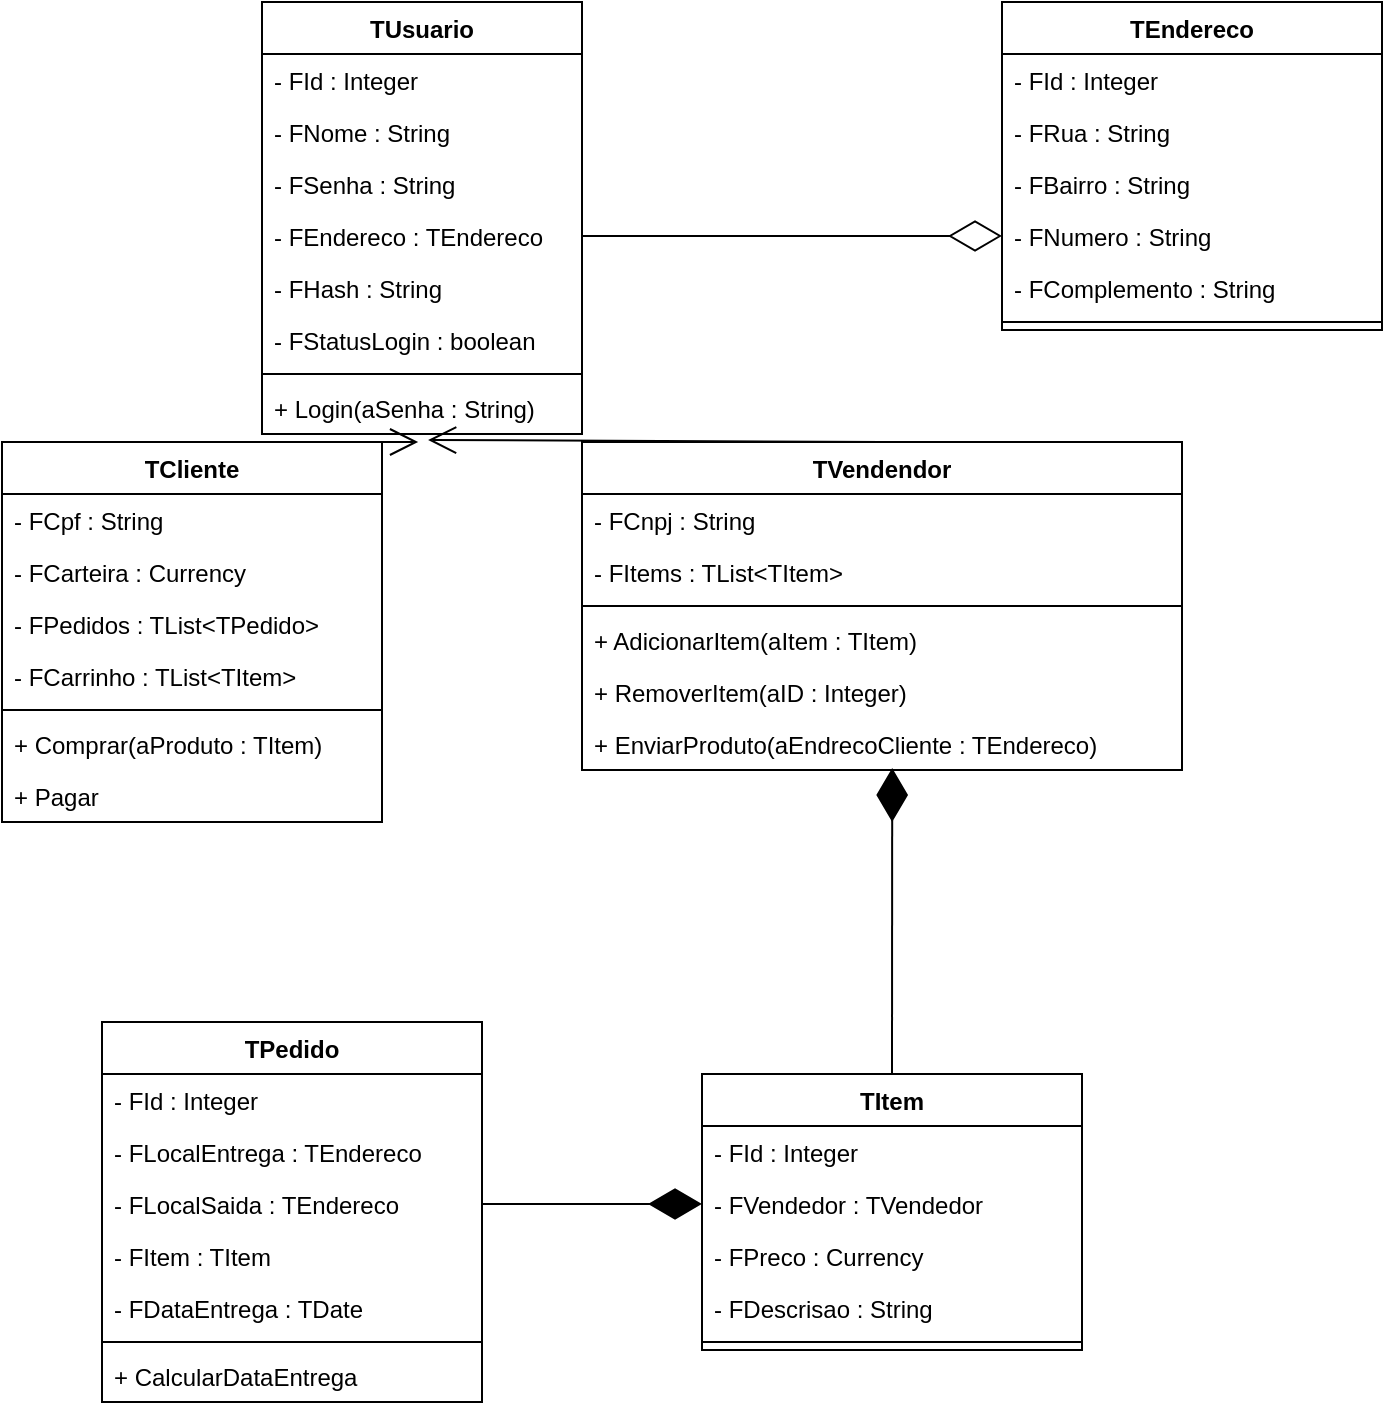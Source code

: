 <mxfile version="20.5.1" type="device"><diagram id="C5RBs43oDa-KdzZeNtuy" name="Page-1"><mxGraphModel dx="782" dy="738" grid="1" gridSize="10" guides="1" tooltips="1" connect="1" arrows="1" fold="1" page="1" pageScale="1" pageWidth="827" pageHeight="1169" math="0" shadow="0"><root><mxCell id="WIyWlLk6GJQsqaUBKTNV-0"/><mxCell id="WIyWlLk6GJQsqaUBKTNV-1" parent="WIyWlLk6GJQsqaUBKTNV-0"/><mxCell id="penXZZUFQvOXOBqDbcVQ-0" value="TUsuario" style="swimlane;fontStyle=1;align=center;verticalAlign=top;childLayout=stackLayout;horizontal=1;startSize=26;horizontalStack=0;resizeParent=1;resizeParentMax=0;resizeLast=0;collapsible=1;marginBottom=0;" parent="WIyWlLk6GJQsqaUBKTNV-1" vertex="1"><mxGeometry x="150" y="210" width="160" height="216" as="geometry"/></mxCell><mxCell id="penXZZUFQvOXOBqDbcVQ-35" value="- FId : Integer" style="text;strokeColor=none;fillColor=none;align=left;verticalAlign=top;spacingLeft=4;spacingRight=4;overflow=hidden;rotatable=0;points=[[0,0.5],[1,0.5]];portConstraint=eastwest;" parent="penXZZUFQvOXOBqDbcVQ-0" vertex="1"><mxGeometry y="26" width="160" height="26" as="geometry"/></mxCell><mxCell id="penXZZUFQvOXOBqDbcVQ-1" value="- FNome : String" style="text;strokeColor=none;fillColor=none;align=left;verticalAlign=top;spacingLeft=4;spacingRight=4;overflow=hidden;rotatable=0;points=[[0,0.5],[1,0.5]];portConstraint=eastwest;" parent="penXZZUFQvOXOBqDbcVQ-0" vertex="1"><mxGeometry y="52" width="160" height="26" as="geometry"/></mxCell><mxCell id="penXZZUFQvOXOBqDbcVQ-4" value="- FSenha : String" style="text;strokeColor=none;fillColor=none;align=left;verticalAlign=top;spacingLeft=4;spacingRight=4;overflow=hidden;rotatable=0;points=[[0,0.5],[1,0.5]];portConstraint=eastwest;" parent="penXZZUFQvOXOBqDbcVQ-0" vertex="1"><mxGeometry y="78" width="160" height="26" as="geometry"/></mxCell><mxCell id="6jRXn-GhBgUaHz55zrHh-0" value="- FEndereco : TEndereco" style="text;strokeColor=none;fillColor=none;align=left;verticalAlign=top;spacingLeft=4;spacingRight=4;overflow=hidden;rotatable=0;points=[[0,0.5],[1,0.5]];portConstraint=eastwest;" vertex="1" parent="penXZZUFQvOXOBqDbcVQ-0"><mxGeometry y="104" width="160" height="26" as="geometry"/></mxCell><mxCell id="penXZZUFQvOXOBqDbcVQ-5" value="- FHash : String" style="text;strokeColor=none;fillColor=none;align=left;verticalAlign=top;spacingLeft=4;spacingRight=4;overflow=hidden;rotatable=0;points=[[0,0.5],[1,0.5]];portConstraint=eastwest;" parent="penXZZUFQvOXOBqDbcVQ-0" vertex="1"><mxGeometry y="130" width="160" height="26" as="geometry"/></mxCell><mxCell id="penXZZUFQvOXOBqDbcVQ-6" value="- FStatusLogin : boolean" style="text;strokeColor=none;fillColor=none;align=left;verticalAlign=top;spacingLeft=4;spacingRight=4;overflow=hidden;rotatable=0;points=[[0,0.5],[1,0.5]];portConstraint=eastwest;" parent="penXZZUFQvOXOBqDbcVQ-0" vertex="1"><mxGeometry y="156" width="160" height="26" as="geometry"/></mxCell><mxCell id="penXZZUFQvOXOBqDbcVQ-2" value="" style="line;strokeWidth=1;fillColor=none;align=left;verticalAlign=middle;spacingTop=-1;spacingLeft=3;spacingRight=3;rotatable=0;labelPosition=right;points=[];portConstraint=eastwest;strokeColor=inherit;" parent="penXZZUFQvOXOBqDbcVQ-0" vertex="1"><mxGeometry y="182" width="160" height="8" as="geometry"/></mxCell><mxCell id="penXZZUFQvOXOBqDbcVQ-3" value="+ Login(aSenha : String)" style="text;strokeColor=none;fillColor=none;align=left;verticalAlign=top;spacingLeft=4;spacingRight=4;overflow=hidden;rotatable=0;points=[[0,0.5],[1,0.5]];portConstraint=eastwest;" parent="penXZZUFQvOXOBqDbcVQ-0" vertex="1"><mxGeometry y="190" width="160" height="26" as="geometry"/></mxCell><mxCell id="penXZZUFQvOXOBqDbcVQ-7" value="TCliente" style="swimlane;fontStyle=1;align=center;verticalAlign=top;childLayout=stackLayout;horizontal=1;startSize=26;horizontalStack=0;resizeParent=1;resizeParentMax=0;resizeLast=0;collapsible=1;marginBottom=0;" parent="WIyWlLk6GJQsqaUBKTNV-1" vertex="1"><mxGeometry x="20" y="430" width="190" height="190" as="geometry"/></mxCell><mxCell id="penXZZUFQvOXOBqDbcVQ-8" value="- FCpf : String" style="text;strokeColor=none;fillColor=none;align=left;verticalAlign=top;spacingLeft=4;spacingRight=4;overflow=hidden;rotatable=0;points=[[0,0.5],[1,0.5]];portConstraint=eastwest;" parent="penXZZUFQvOXOBqDbcVQ-7" vertex="1"><mxGeometry y="26" width="190" height="26" as="geometry"/></mxCell><mxCell id="penXZZUFQvOXOBqDbcVQ-10" value="- FCarteira : Currency" style="text;strokeColor=none;fillColor=none;align=left;verticalAlign=top;spacingLeft=4;spacingRight=4;overflow=hidden;rotatable=0;points=[[0,0.5],[1,0.5]];portConstraint=eastwest;" parent="penXZZUFQvOXOBqDbcVQ-7" vertex="1"><mxGeometry y="52" width="190" height="26" as="geometry"/></mxCell><mxCell id="penXZZUFQvOXOBqDbcVQ-11" value="- FPedidos : TList&lt;TPedido&gt;" style="text;strokeColor=none;fillColor=none;align=left;verticalAlign=top;spacingLeft=4;spacingRight=4;overflow=hidden;rotatable=0;points=[[0,0.5],[1,0.5]];portConstraint=eastwest;" parent="penXZZUFQvOXOBqDbcVQ-7" vertex="1"><mxGeometry y="78" width="190" height="26" as="geometry"/></mxCell><mxCell id="penXZZUFQvOXOBqDbcVQ-24" value="- FCarrinho : TList&lt;TItem&gt;" style="text;strokeColor=none;fillColor=none;align=left;verticalAlign=top;spacingLeft=4;spacingRight=4;overflow=hidden;rotatable=0;points=[[0,0.5],[1,0.5]];portConstraint=eastwest;" parent="penXZZUFQvOXOBqDbcVQ-7" vertex="1"><mxGeometry y="104" width="190" height="26" as="geometry"/></mxCell><mxCell id="penXZZUFQvOXOBqDbcVQ-12" value="" style="line;strokeWidth=1;fillColor=none;align=left;verticalAlign=middle;spacingTop=-1;spacingLeft=3;spacingRight=3;rotatable=0;labelPosition=right;points=[];portConstraint=eastwest;strokeColor=inherit;" parent="penXZZUFQvOXOBqDbcVQ-7" vertex="1"><mxGeometry y="130" width="190" height="8" as="geometry"/></mxCell><mxCell id="penXZZUFQvOXOBqDbcVQ-13" value="+ Comprar(aProduto : TItem)" style="text;strokeColor=none;fillColor=none;align=left;verticalAlign=top;spacingLeft=4;spacingRight=4;overflow=hidden;rotatable=0;points=[[0,0.5],[1,0.5]];portConstraint=eastwest;" parent="penXZZUFQvOXOBqDbcVQ-7" vertex="1"><mxGeometry y="138" width="190" height="26" as="geometry"/></mxCell><mxCell id="penXZZUFQvOXOBqDbcVQ-23" value="+ Pagar" style="text;strokeColor=none;fillColor=none;align=left;verticalAlign=top;spacingLeft=4;spacingRight=4;overflow=hidden;rotatable=0;points=[[0,0.5],[1,0.5]];portConstraint=eastwest;" parent="penXZZUFQvOXOBqDbcVQ-7" vertex="1"><mxGeometry y="164" width="190" height="26" as="geometry"/></mxCell><mxCell id="penXZZUFQvOXOBqDbcVQ-14" value="TVendendor" style="swimlane;fontStyle=1;align=center;verticalAlign=top;childLayout=stackLayout;horizontal=1;startSize=26;horizontalStack=0;resizeParent=1;resizeParentMax=0;resizeLast=0;collapsible=1;marginBottom=0;" parent="WIyWlLk6GJQsqaUBKTNV-1" vertex="1"><mxGeometry x="310" y="430" width="300" height="164" as="geometry"/></mxCell><mxCell id="penXZZUFQvOXOBqDbcVQ-15" value="- FCnpj : String" style="text;strokeColor=none;fillColor=none;align=left;verticalAlign=top;spacingLeft=4;spacingRight=4;overflow=hidden;rotatable=0;points=[[0,0.5],[1,0.5]];portConstraint=eastwest;" parent="penXZZUFQvOXOBqDbcVQ-14" vertex="1"><mxGeometry y="26" width="300" height="26" as="geometry"/></mxCell><mxCell id="penXZZUFQvOXOBqDbcVQ-16" value="- FItems : TList&lt;TItem&gt;" style="text;strokeColor=none;fillColor=none;align=left;verticalAlign=top;spacingLeft=4;spacingRight=4;overflow=hidden;rotatable=0;points=[[0,0.5],[1,0.5]];portConstraint=eastwest;" parent="penXZZUFQvOXOBqDbcVQ-14" vertex="1"><mxGeometry y="52" width="300" height="26" as="geometry"/></mxCell><mxCell id="penXZZUFQvOXOBqDbcVQ-19" value="" style="line;strokeWidth=1;fillColor=none;align=left;verticalAlign=middle;spacingTop=-1;spacingLeft=3;spacingRight=3;rotatable=0;labelPosition=right;points=[];portConstraint=eastwest;strokeColor=inherit;" parent="penXZZUFQvOXOBqDbcVQ-14" vertex="1"><mxGeometry y="78" width="300" height="8" as="geometry"/></mxCell><mxCell id="penXZZUFQvOXOBqDbcVQ-20" value="+ AdicionarItem(aItem : TItem)" style="text;strokeColor=none;fillColor=none;align=left;verticalAlign=top;spacingLeft=4;spacingRight=4;overflow=hidden;rotatable=0;points=[[0,0.5],[1,0.5]];portConstraint=eastwest;" parent="penXZZUFQvOXOBqDbcVQ-14" vertex="1"><mxGeometry y="86" width="300" height="26" as="geometry"/></mxCell><mxCell id="penXZZUFQvOXOBqDbcVQ-33" value="+ RemoverItem(aID : Integer)" style="text;strokeColor=none;fillColor=none;align=left;verticalAlign=top;spacingLeft=4;spacingRight=4;overflow=hidden;rotatable=0;points=[[0,0.5],[1,0.5]];portConstraint=eastwest;" parent="penXZZUFQvOXOBqDbcVQ-14" vertex="1"><mxGeometry y="112" width="300" height="26" as="geometry"/></mxCell><mxCell id="penXZZUFQvOXOBqDbcVQ-34" value="+ EnviarProduto(aEndrecoCliente : TEndereco)" style="text;strokeColor=none;fillColor=none;align=left;verticalAlign=top;spacingLeft=4;spacingRight=4;overflow=hidden;rotatable=0;points=[[0,0.5],[1,0.5]];portConstraint=eastwest;" parent="penXZZUFQvOXOBqDbcVQ-14" vertex="1"><mxGeometry y="138" width="300" height="26" as="geometry"/></mxCell><mxCell id="penXZZUFQvOXOBqDbcVQ-21" value="" style="endArrow=open;endFill=1;endSize=12;html=1;rounded=0;exitX=0.5;exitY=0;exitDx=0;exitDy=0;entryX=0.488;entryY=1.154;entryDx=0;entryDy=0;entryPerimeter=0;" parent="WIyWlLk6GJQsqaUBKTNV-1" source="penXZZUFQvOXOBqDbcVQ-7" target="penXZZUFQvOXOBqDbcVQ-3" edge="1"><mxGeometry width="160" relative="1" as="geometry"><mxPoint x="130" y="680" as="sourcePoint"/><mxPoint x="290" y="680" as="targetPoint"/></mxGeometry></mxCell><mxCell id="penXZZUFQvOXOBqDbcVQ-22" value="" style="endArrow=open;endFill=1;endSize=12;html=1;rounded=0;exitX=0.5;exitY=0;exitDx=0;exitDy=0;entryX=0.519;entryY=1.115;entryDx=0;entryDy=0;entryPerimeter=0;" parent="WIyWlLk6GJQsqaUBKTNV-1" source="penXZZUFQvOXOBqDbcVQ-14" target="penXZZUFQvOXOBqDbcVQ-3" edge="1"><mxGeometry width="160" relative="1" as="geometry"><mxPoint x="260" y="440" as="sourcePoint"/><mxPoint x="420" y="380" as="targetPoint"/></mxGeometry></mxCell><mxCell id="penXZZUFQvOXOBqDbcVQ-36" value="TItem" style="swimlane;fontStyle=1;align=center;verticalAlign=top;childLayout=stackLayout;horizontal=1;startSize=26;horizontalStack=0;resizeParent=1;resizeParentMax=0;resizeLast=0;collapsible=1;marginBottom=0;" parent="WIyWlLk6GJQsqaUBKTNV-1" vertex="1"><mxGeometry x="370" y="746" width="190" height="138" as="geometry"/></mxCell><mxCell id="penXZZUFQvOXOBqDbcVQ-37" value="- FId : Integer" style="text;strokeColor=none;fillColor=none;align=left;verticalAlign=top;spacingLeft=4;spacingRight=4;overflow=hidden;rotatable=0;points=[[0,0.5],[1,0.5]];portConstraint=eastwest;" parent="penXZZUFQvOXOBqDbcVQ-36" vertex="1"><mxGeometry y="26" width="190" height="26" as="geometry"/></mxCell><mxCell id="penXZZUFQvOXOBqDbcVQ-38" value="- FVendedor : TVendedor" style="text;strokeColor=none;fillColor=none;align=left;verticalAlign=top;spacingLeft=4;spacingRight=4;overflow=hidden;rotatable=0;points=[[0,0.5],[1,0.5]];portConstraint=eastwest;" parent="penXZZUFQvOXOBqDbcVQ-36" vertex="1"><mxGeometry y="52" width="190" height="26" as="geometry"/></mxCell><mxCell id="penXZZUFQvOXOBqDbcVQ-39" value="- FPreco : Currency" style="text;strokeColor=none;fillColor=none;align=left;verticalAlign=top;spacingLeft=4;spacingRight=4;overflow=hidden;rotatable=0;points=[[0,0.5],[1,0.5]];portConstraint=eastwest;" parent="penXZZUFQvOXOBqDbcVQ-36" vertex="1"><mxGeometry y="78" width="190" height="26" as="geometry"/></mxCell><mxCell id="penXZZUFQvOXOBqDbcVQ-40" value="- FDescrisao : String" style="text;strokeColor=none;fillColor=none;align=left;verticalAlign=top;spacingLeft=4;spacingRight=4;overflow=hidden;rotatable=0;points=[[0,0.5],[1,0.5]];portConstraint=eastwest;" parent="penXZZUFQvOXOBqDbcVQ-36" vertex="1"><mxGeometry y="104" width="190" height="26" as="geometry"/></mxCell><mxCell id="penXZZUFQvOXOBqDbcVQ-42" value="" style="line;strokeWidth=1;fillColor=none;align=left;verticalAlign=middle;spacingTop=-1;spacingLeft=3;spacingRight=3;rotatable=0;labelPosition=right;points=[];portConstraint=eastwest;strokeColor=inherit;" parent="penXZZUFQvOXOBqDbcVQ-36" vertex="1"><mxGeometry y="130" width="190" height="8" as="geometry"/></mxCell><mxCell id="penXZZUFQvOXOBqDbcVQ-46" value="" style="endArrow=diamondThin;endFill=1;endSize=24;html=1;rounded=0;entryX=0.517;entryY=0.962;entryDx=0;entryDy=0;entryPerimeter=0;exitX=0.5;exitY=0;exitDx=0;exitDy=0;" parent="WIyWlLk6GJQsqaUBKTNV-1" source="penXZZUFQvOXOBqDbcVQ-36" target="penXZZUFQvOXOBqDbcVQ-34" edge="1"><mxGeometry width="160" relative="1" as="geometry"><mxPoint x="240" y="700" as="sourcePoint"/><mxPoint x="400" y="700" as="targetPoint"/></mxGeometry></mxCell><mxCell id="penXZZUFQvOXOBqDbcVQ-47" value="TPedido" style="swimlane;fontStyle=1;align=center;verticalAlign=top;childLayout=stackLayout;horizontal=1;startSize=26;horizontalStack=0;resizeParent=1;resizeParentMax=0;resizeLast=0;collapsible=1;marginBottom=0;" parent="WIyWlLk6GJQsqaUBKTNV-1" vertex="1"><mxGeometry x="70" y="720" width="190" height="190" as="geometry"/></mxCell><mxCell id="penXZZUFQvOXOBqDbcVQ-48" value="- FId : Integer" style="text;strokeColor=none;fillColor=none;align=left;verticalAlign=top;spacingLeft=4;spacingRight=4;overflow=hidden;rotatable=0;points=[[0,0.5],[1,0.5]];portConstraint=eastwest;" parent="penXZZUFQvOXOBqDbcVQ-47" vertex="1"><mxGeometry y="26" width="190" height="26" as="geometry"/></mxCell><mxCell id="penXZZUFQvOXOBqDbcVQ-49" value="- FLocalEntrega : TEndereco" style="text;strokeColor=none;fillColor=none;align=left;verticalAlign=top;spacingLeft=4;spacingRight=4;overflow=hidden;rotatable=0;points=[[0,0.5],[1,0.5]];portConstraint=eastwest;" parent="penXZZUFQvOXOBqDbcVQ-47" vertex="1"><mxGeometry y="52" width="190" height="26" as="geometry"/></mxCell><mxCell id="penXZZUFQvOXOBqDbcVQ-50" value="- FLocalSaida : TEndereco" style="text;strokeColor=none;fillColor=none;align=left;verticalAlign=top;spacingLeft=4;spacingRight=4;overflow=hidden;rotatable=0;points=[[0,0.5],[1,0.5]];portConstraint=eastwest;" parent="penXZZUFQvOXOBqDbcVQ-47" vertex="1"><mxGeometry y="78" width="190" height="26" as="geometry"/></mxCell><mxCell id="penXZZUFQvOXOBqDbcVQ-51" value="- FItem : TItem" style="text;strokeColor=none;fillColor=none;align=left;verticalAlign=top;spacingLeft=4;spacingRight=4;overflow=hidden;rotatable=0;points=[[0,0.5],[1,0.5]];portConstraint=eastwest;" parent="penXZZUFQvOXOBqDbcVQ-47" vertex="1"><mxGeometry y="104" width="190" height="26" as="geometry"/></mxCell><mxCell id="penXZZUFQvOXOBqDbcVQ-52" value="- FDataEntrega : TDate" style="text;strokeColor=none;fillColor=none;align=left;verticalAlign=top;spacingLeft=4;spacingRight=4;overflow=hidden;rotatable=0;points=[[0,0.5],[1,0.5]];portConstraint=eastwest;" parent="penXZZUFQvOXOBqDbcVQ-47" vertex="1"><mxGeometry y="130" width="190" height="26" as="geometry"/></mxCell><mxCell id="penXZZUFQvOXOBqDbcVQ-53" value="" style="line;strokeWidth=1;fillColor=none;align=left;verticalAlign=middle;spacingTop=-1;spacingLeft=3;spacingRight=3;rotatable=0;labelPosition=right;points=[];portConstraint=eastwest;strokeColor=inherit;" parent="penXZZUFQvOXOBqDbcVQ-47" vertex="1"><mxGeometry y="156" width="190" height="8" as="geometry"/></mxCell><mxCell id="penXZZUFQvOXOBqDbcVQ-54" value="+ CalcularDataEntrega" style="text;strokeColor=none;fillColor=none;align=left;verticalAlign=top;spacingLeft=4;spacingRight=4;overflow=hidden;rotatable=0;points=[[0,0.5],[1,0.5]];portConstraint=eastwest;" parent="penXZZUFQvOXOBqDbcVQ-47" vertex="1"><mxGeometry y="164" width="190" height="26" as="geometry"/></mxCell><mxCell id="penXZZUFQvOXOBqDbcVQ-57" value="" style="endArrow=diamondThin;endFill=1;endSize=24;html=1;rounded=0;exitX=1;exitY=0.5;exitDx=0;exitDy=0;entryX=0;entryY=0.5;entryDx=0;entryDy=0;" parent="WIyWlLk6GJQsqaUBKTNV-1" source="penXZZUFQvOXOBqDbcVQ-50" target="penXZZUFQvOXOBqDbcVQ-38" edge="1"><mxGeometry width="160" relative="1" as="geometry"><mxPoint x="310" y="956.99" as="sourcePoint"/><mxPoint x="320" y="700" as="targetPoint"/></mxGeometry></mxCell><mxCell id="6jRXn-GhBgUaHz55zrHh-1" value="TEndereco" style="swimlane;fontStyle=1;align=center;verticalAlign=top;childLayout=stackLayout;horizontal=1;startSize=26;horizontalStack=0;resizeParent=1;resizeParentMax=0;resizeLast=0;collapsible=1;marginBottom=0;" vertex="1" parent="WIyWlLk6GJQsqaUBKTNV-1"><mxGeometry x="520" y="210" width="190" height="164" as="geometry"/></mxCell><mxCell id="6jRXn-GhBgUaHz55zrHh-2" value="- FId : Integer" style="text;strokeColor=none;fillColor=none;align=left;verticalAlign=top;spacingLeft=4;spacingRight=4;overflow=hidden;rotatable=0;points=[[0,0.5],[1,0.5]];portConstraint=eastwest;" vertex="1" parent="6jRXn-GhBgUaHz55zrHh-1"><mxGeometry y="26" width="190" height="26" as="geometry"/></mxCell><mxCell id="6jRXn-GhBgUaHz55zrHh-3" value="- FRua : String" style="text;strokeColor=none;fillColor=none;align=left;verticalAlign=top;spacingLeft=4;spacingRight=4;overflow=hidden;rotatable=0;points=[[0,0.5],[1,0.5]];portConstraint=eastwest;" vertex="1" parent="6jRXn-GhBgUaHz55zrHh-1"><mxGeometry y="52" width="190" height="26" as="geometry"/></mxCell><mxCell id="6jRXn-GhBgUaHz55zrHh-4" value="- FBairro : String" style="text;strokeColor=none;fillColor=none;align=left;verticalAlign=top;spacingLeft=4;spacingRight=4;overflow=hidden;rotatable=0;points=[[0,0.5],[1,0.5]];portConstraint=eastwest;" vertex="1" parent="6jRXn-GhBgUaHz55zrHh-1"><mxGeometry y="78" width="190" height="26" as="geometry"/></mxCell><mxCell id="6jRXn-GhBgUaHz55zrHh-17" value="- FNumero : String" style="text;strokeColor=none;fillColor=none;align=left;verticalAlign=top;spacingLeft=4;spacingRight=4;overflow=hidden;rotatable=0;points=[[0,0.5],[1,0.5]];portConstraint=eastwest;" vertex="1" parent="6jRXn-GhBgUaHz55zrHh-1"><mxGeometry y="104" width="190" height="26" as="geometry"/></mxCell><mxCell id="6jRXn-GhBgUaHz55zrHh-5" value="- FComplemento : String&#10;" style="text;strokeColor=none;fillColor=none;align=left;verticalAlign=top;spacingLeft=4;spacingRight=4;overflow=hidden;rotatable=0;points=[[0,0.5],[1,0.5]];portConstraint=eastwest;" vertex="1" parent="6jRXn-GhBgUaHz55zrHh-1"><mxGeometry y="130" width="190" height="26" as="geometry"/></mxCell><mxCell id="6jRXn-GhBgUaHz55zrHh-6" value="" style="line;strokeWidth=1;fillColor=none;align=left;verticalAlign=middle;spacingTop=-1;spacingLeft=3;spacingRight=3;rotatable=0;labelPosition=right;points=[];portConstraint=eastwest;strokeColor=inherit;" vertex="1" parent="6jRXn-GhBgUaHz55zrHh-1"><mxGeometry y="156" width="190" height="8" as="geometry"/></mxCell><mxCell id="6jRXn-GhBgUaHz55zrHh-18" value="" style="endArrow=diamondThin;endFill=0;endSize=24;html=1;rounded=0;entryX=0;entryY=0.5;entryDx=0;entryDy=0;exitX=1;exitY=0.5;exitDx=0;exitDy=0;" edge="1" parent="WIyWlLk6GJQsqaUBKTNV-1" source="6jRXn-GhBgUaHz55zrHh-0" target="6jRXn-GhBgUaHz55zrHh-17"><mxGeometry width="160" relative="1" as="geometry"><mxPoint x="360" y="340" as="sourcePoint"/><mxPoint x="520" y="340" as="targetPoint"/></mxGeometry></mxCell></root></mxGraphModel></diagram></mxfile>